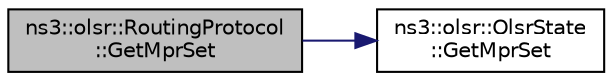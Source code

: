 digraph "ns3::olsr::RoutingProtocol::GetMprSet"
{
 // LATEX_PDF_SIZE
  edge [fontname="Helvetica",fontsize="10",labelfontname="Helvetica",labelfontsize="10"];
  node [fontname="Helvetica",fontsize="10",shape=record];
  rankdir="LR";
  Node1 [label="ns3::olsr::RoutingProtocol\l::GetMprSet",height=0.2,width=0.4,color="black", fillcolor="grey75", style="filled", fontcolor="black",tooltip="Gets the MPR set."];
  Node1 -> Node2 [color="midnightblue",fontsize="10",style="solid",fontname="Helvetica"];
  Node2 [label="ns3::olsr::OlsrState\l::GetMprSet",height=0.2,width=0.4,color="black", fillcolor="white", style="filled",URL="$classns3_1_1olsr_1_1_olsr_state.html#a09c48d635a7e7830835fdf7258251fce",tooltip="Gets the MPR set."];
}
